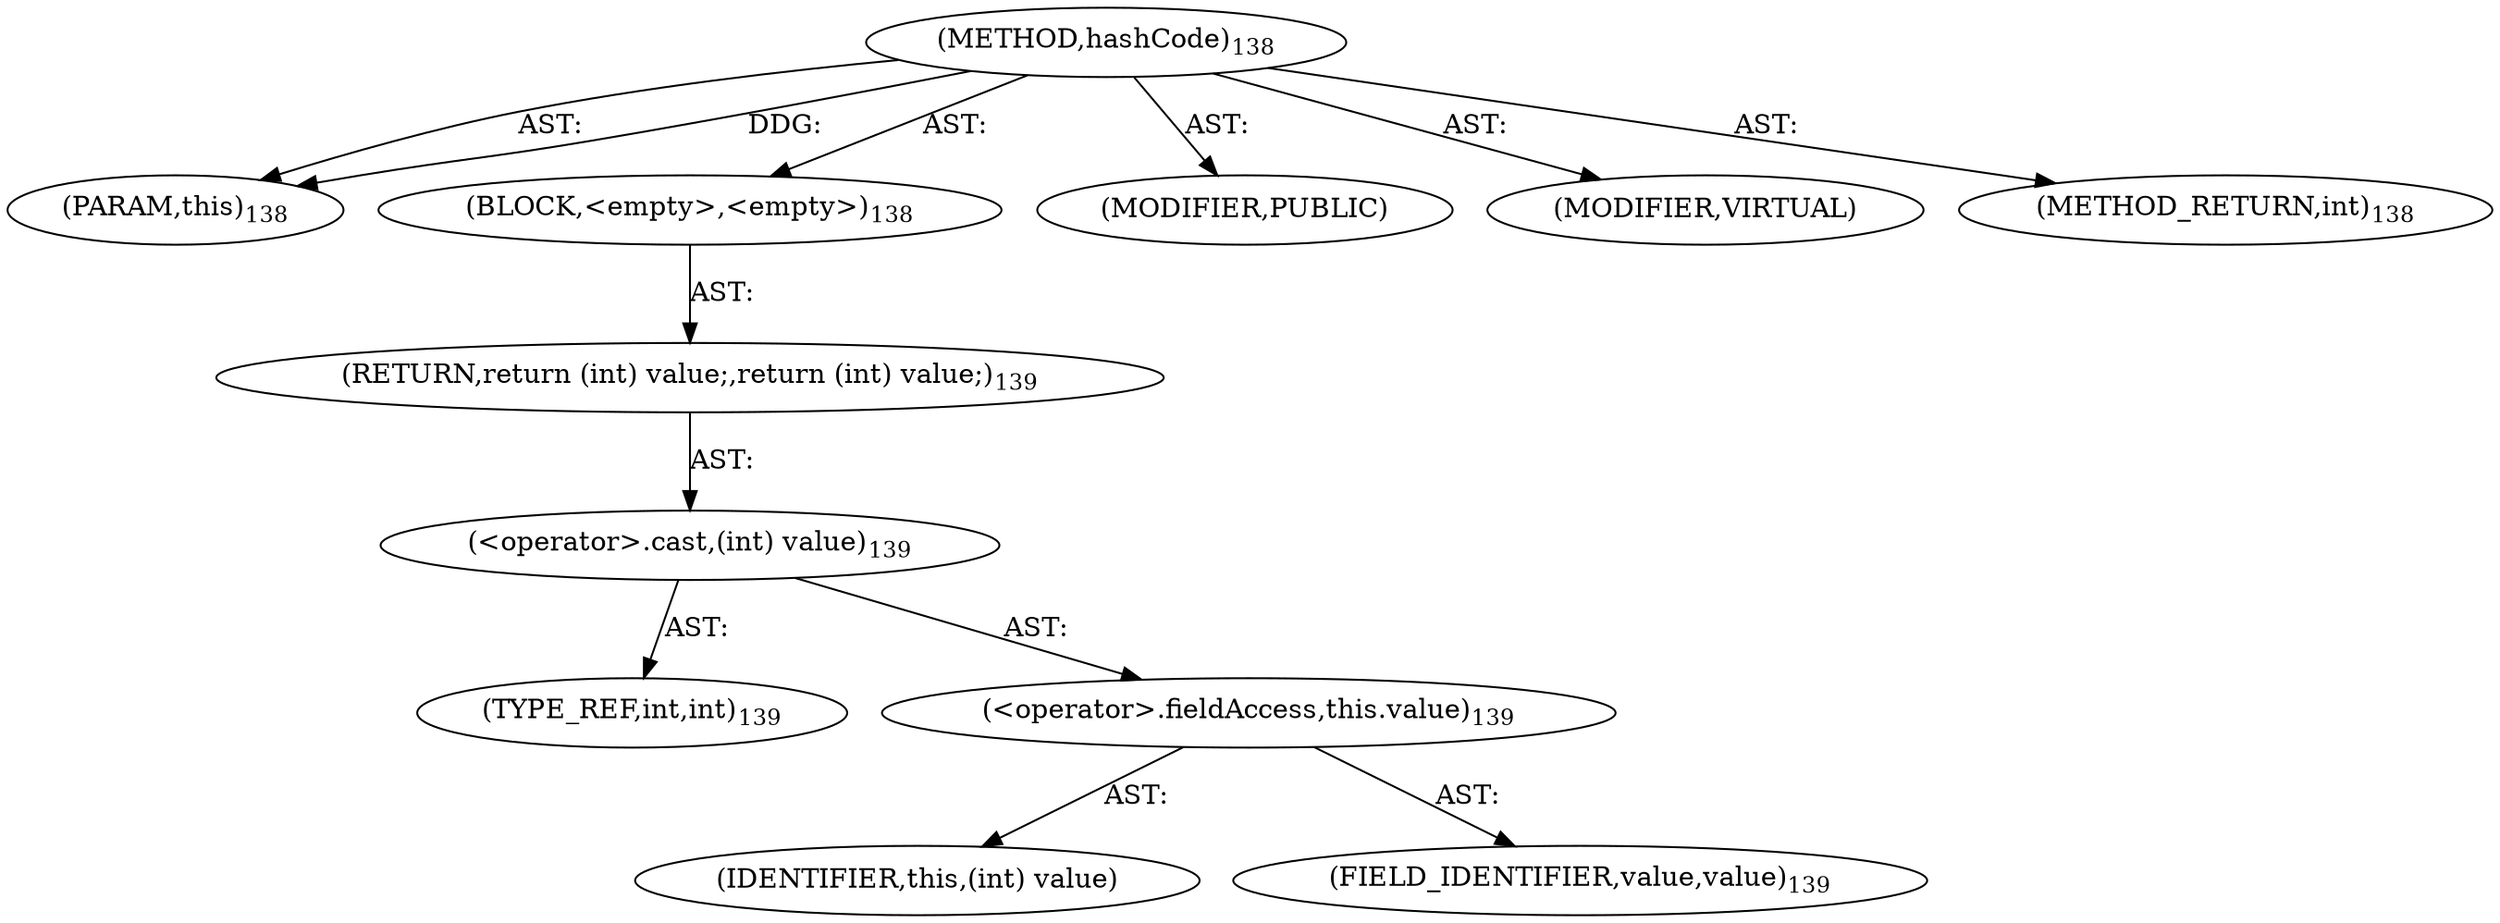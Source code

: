 digraph "hashCode" {  
"111669149702" [label = <(METHOD,hashCode)<SUB>138</SUB>> ]
"115964117003" [label = <(PARAM,this)<SUB>138</SUB>> ]
"25769803783" [label = <(BLOCK,&lt;empty&gt;,&lt;empty&gt;)<SUB>138</SUB>> ]
"146028888068" [label = <(RETURN,return (int) value;,return (int) value;)<SUB>139</SUB>> ]
"30064771131" [label = <(&lt;operator&gt;.cast,(int) value)<SUB>139</SUB>> ]
"180388626438" [label = <(TYPE_REF,int,int)<SUB>139</SUB>> ]
"30064771132" [label = <(&lt;operator&gt;.fieldAccess,this.value)<SUB>139</SUB>> ]
"68719476767" [label = <(IDENTIFIER,this,(int) value)> ]
"55834574859" [label = <(FIELD_IDENTIFIER,value,value)<SUB>139</SUB>> ]
"133143986189" [label = <(MODIFIER,PUBLIC)> ]
"133143986190" [label = <(MODIFIER,VIRTUAL)> ]
"128849018886" [label = <(METHOD_RETURN,int)<SUB>138</SUB>> ]
  "111669149702" -> "115964117003"  [ label = "AST: "] 
  "111669149702" -> "25769803783"  [ label = "AST: "] 
  "111669149702" -> "133143986189"  [ label = "AST: "] 
  "111669149702" -> "133143986190"  [ label = "AST: "] 
  "111669149702" -> "128849018886"  [ label = "AST: "] 
  "25769803783" -> "146028888068"  [ label = "AST: "] 
  "146028888068" -> "30064771131"  [ label = "AST: "] 
  "30064771131" -> "180388626438"  [ label = "AST: "] 
  "30064771131" -> "30064771132"  [ label = "AST: "] 
  "30064771132" -> "68719476767"  [ label = "AST: "] 
  "30064771132" -> "55834574859"  [ label = "AST: "] 
  "111669149702" -> "115964117003"  [ label = "DDG: "] 
}

